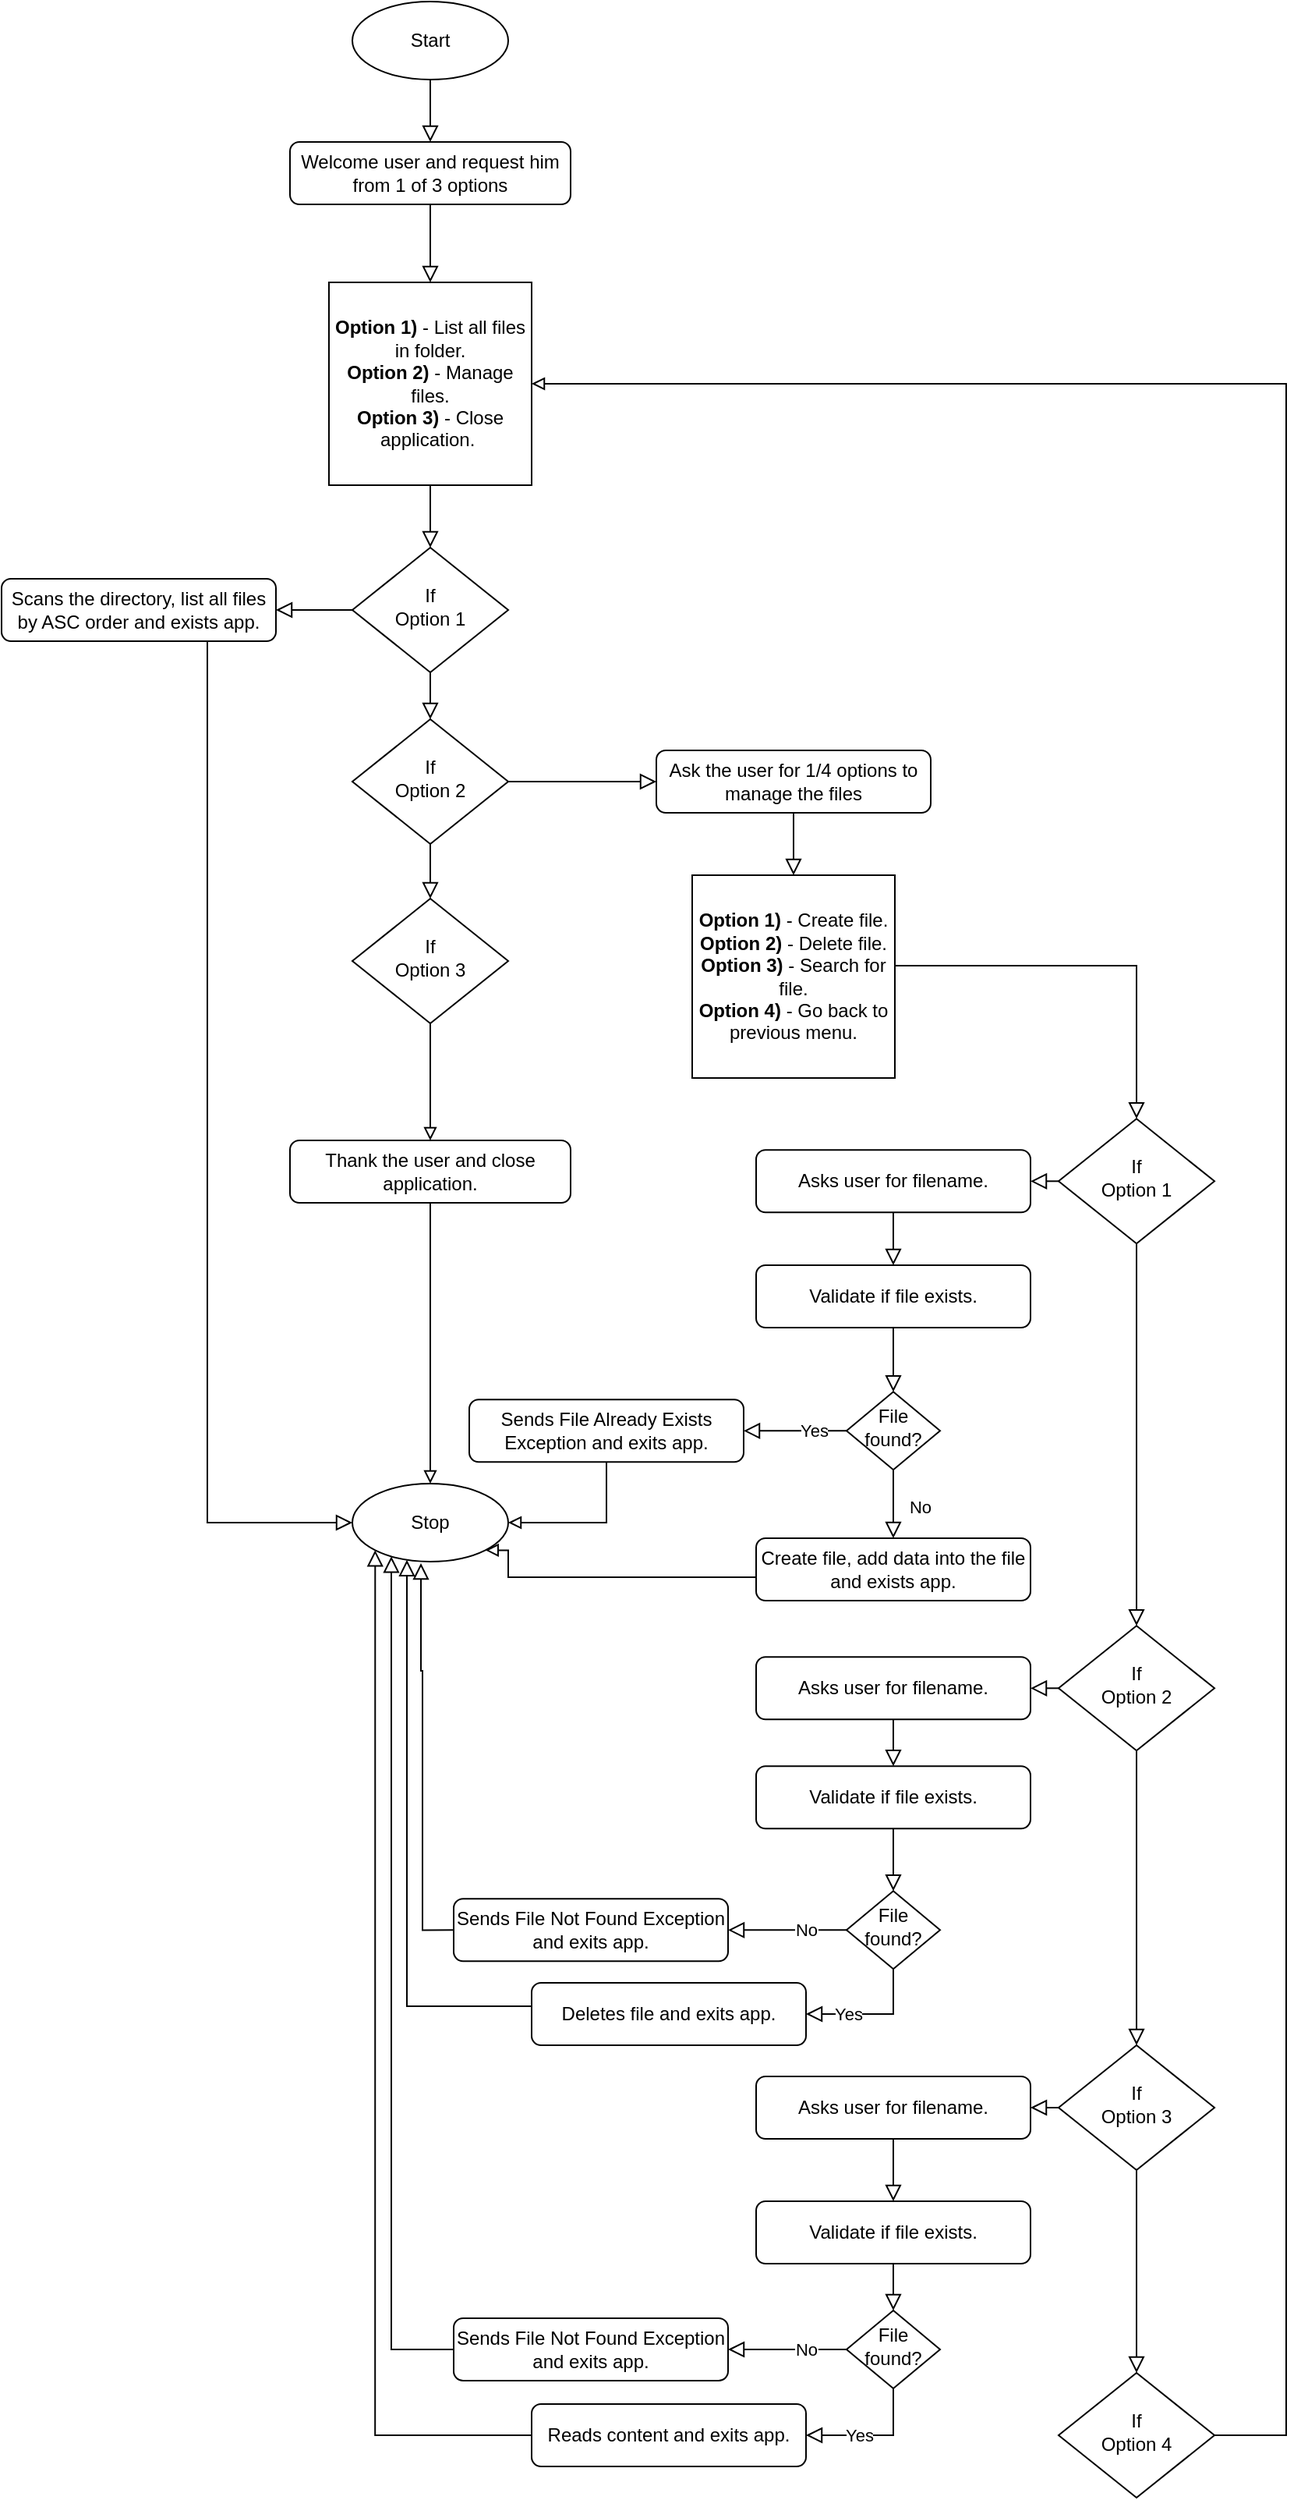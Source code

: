 <mxfile version="16.4.2" type="device"><diagram id="C5RBs43oDa-KdzZeNtuy" name="Page-1"><mxGraphModel dx="1773" dy="614" grid="1" gridSize="10" guides="1" tooltips="1" connect="1" arrows="1" fold="1" page="1" pageScale="1" pageWidth="827" pageHeight="1169" math="0" shadow="0"><root><mxCell id="WIyWlLk6GJQsqaUBKTNV-0"/><mxCell id="WIyWlLk6GJQsqaUBKTNV-1" parent="WIyWlLk6GJQsqaUBKTNV-0"/><mxCell id="WIyWlLk6GJQsqaUBKTNV-2" value="" style="rounded=0;html=1;jettySize=auto;orthogonalLoop=1;fontSize=11;endArrow=block;endFill=0;endSize=8;strokeWidth=1;shadow=0;labelBackgroundColor=none;edgeStyle=orthogonalEdgeStyle;entryX=0.5;entryY=0;entryDx=0;entryDy=0;" parent="WIyWlLk6GJQsqaUBKTNV-1" source="WIyWlLk6GJQsqaUBKTNV-3" target="VExHzj1vmkjpHhC3j9L2-10" edge="1"><mxGeometry relative="1" as="geometry"/></mxCell><mxCell id="WIyWlLk6GJQsqaUBKTNV-3" value="Welcome user and request him from 1 of 3 options" style="rounded=1;whiteSpace=wrap;html=1;fontSize=12;glass=0;strokeWidth=1;shadow=0;" parent="WIyWlLk6GJQsqaUBKTNV-1" vertex="1"><mxGeometry x="115" y="100" width="180" height="40" as="geometry"/></mxCell><mxCell id="WIyWlLk6GJQsqaUBKTNV-5" value="" style="edgeStyle=orthogonalEdgeStyle;rounded=0;html=1;jettySize=auto;orthogonalLoop=1;fontSize=11;endArrow=block;endFill=0;endSize=8;strokeWidth=1;shadow=0;labelBackgroundColor=none;exitX=0;exitY=0.5;exitDx=0;exitDy=0;" parent="WIyWlLk6GJQsqaUBKTNV-1" source="WIyWlLk6GJQsqaUBKTNV-6" target="WIyWlLk6GJQsqaUBKTNV-7" edge="1"><mxGeometry y="10" relative="1" as="geometry"><mxPoint as="offset"/></mxGeometry></mxCell><mxCell id="WIyWlLk6GJQsqaUBKTNV-6" value="If&lt;br&gt;Option 1" style="rhombus;whiteSpace=wrap;html=1;shadow=0;fontFamily=Helvetica;fontSize=12;align=center;strokeWidth=1;spacing=6;spacingTop=-4;" parent="WIyWlLk6GJQsqaUBKTNV-1" vertex="1"><mxGeometry x="155" y="360" width="100" height="80" as="geometry"/></mxCell><mxCell id="WIyWlLk6GJQsqaUBKTNV-7" value="Scans the directory, list all files by ASC order and exists app." style="rounded=1;whiteSpace=wrap;html=1;fontSize=12;glass=0;strokeWidth=1;shadow=0;" parent="WIyWlLk6GJQsqaUBKTNV-1" vertex="1"><mxGeometry x="-70" y="380" width="176" height="40" as="geometry"/></mxCell><mxCell id="WIyWlLk6GJQsqaUBKTNV-9" value="" style="edgeStyle=orthogonalEdgeStyle;rounded=0;html=1;jettySize=auto;orthogonalLoop=1;fontSize=11;endArrow=block;endFill=0;endSize=8;strokeWidth=1;shadow=0;labelBackgroundColor=none;entryX=0;entryY=0.5;entryDx=0;entryDy=0;" parent="WIyWlLk6GJQsqaUBKTNV-1" source="WIyWlLk6GJQsqaUBKTNV-10" target="VExHzj1vmkjpHhC3j9L2-24" edge="1"><mxGeometry y="10" relative="1" as="geometry"><mxPoint as="offset"/><mxPoint x="350" y="510" as="targetPoint"/></mxGeometry></mxCell><mxCell id="WIyWlLk6GJQsqaUBKTNV-10" value="If&lt;br&gt;Option 2" style="rhombus;whiteSpace=wrap;html=1;shadow=0;fontFamily=Helvetica;fontSize=12;align=center;strokeWidth=1;spacing=6;spacingTop=-4;" parent="WIyWlLk6GJQsqaUBKTNV-1" vertex="1"><mxGeometry x="155" y="470" width="100" height="80" as="geometry"/></mxCell><mxCell id="VExHzj1vmkjpHhC3j9L2-0" value="Start" style="ellipse;whiteSpace=wrap;html=1;" vertex="1" parent="WIyWlLk6GJQsqaUBKTNV-1"><mxGeometry x="155" y="10" width="100" height="50" as="geometry"/></mxCell><mxCell id="VExHzj1vmkjpHhC3j9L2-1" value="" style="rounded=0;html=1;jettySize=auto;orthogonalLoop=1;fontSize=11;endArrow=block;endFill=0;endSize=8;strokeWidth=1;shadow=0;labelBackgroundColor=none;edgeStyle=orthogonalEdgeStyle;exitX=0.5;exitY=1;exitDx=0;exitDy=0;entryX=0.5;entryY=0;entryDx=0;entryDy=0;" edge="1" parent="WIyWlLk6GJQsqaUBKTNV-1" source="VExHzj1vmkjpHhC3j9L2-0" target="WIyWlLk6GJQsqaUBKTNV-3"><mxGeometry relative="1" as="geometry"><mxPoint x="230" y="130" as="sourcePoint"/><mxPoint x="220" y="80" as="targetPoint"/></mxGeometry></mxCell><mxCell id="VExHzj1vmkjpHhC3j9L2-2" value="" style="rounded=0;html=1;jettySize=auto;orthogonalLoop=1;fontSize=11;endArrow=block;endFill=0;endSize=8;strokeWidth=1;shadow=0;labelBackgroundColor=none;edgeStyle=orthogonalEdgeStyle;exitX=0.5;exitY=1;exitDx=0;exitDy=0;" edge="1" parent="WIyWlLk6GJQsqaUBKTNV-1" source="WIyWlLk6GJQsqaUBKTNV-6" target="WIyWlLk6GJQsqaUBKTNV-10"><mxGeometry relative="1" as="geometry"><mxPoint x="230" y="370" as="sourcePoint"/><mxPoint x="230" y="420" as="targetPoint"/></mxGeometry></mxCell><mxCell id="VExHzj1vmkjpHhC3j9L2-4" value="If&lt;br&gt;Option 3" style="rhombus;whiteSpace=wrap;html=1;shadow=0;fontFamily=Helvetica;fontSize=12;align=center;strokeWidth=1;spacing=6;spacingTop=-4;" vertex="1" parent="WIyWlLk6GJQsqaUBKTNV-1"><mxGeometry x="155" y="585" width="100" height="80" as="geometry"/></mxCell><mxCell id="VExHzj1vmkjpHhC3j9L2-5" value="" style="rounded=0;html=1;jettySize=auto;orthogonalLoop=1;fontSize=11;endArrow=block;endFill=0;endSize=8;strokeWidth=1;shadow=0;labelBackgroundColor=none;edgeStyle=orthogonalEdgeStyle;exitX=0.5;exitY=1;exitDx=0;exitDy=0;" edge="1" parent="WIyWlLk6GJQsqaUBKTNV-1" target="VExHzj1vmkjpHhC3j9L2-4" source="WIyWlLk6GJQsqaUBKTNV-10"><mxGeometry relative="1" as="geometry"><mxPoint x="220" y="610" as="sourcePoint"/><mxPoint x="230" y="540" as="targetPoint"/></mxGeometry></mxCell><mxCell id="VExHzj1vmkjpHhC3j9L2-8" value="" style="edgeStyle=orthogonalEdgeStyle;rounded=0;html=1;jettySize=auto;orthogonalLoop=1;fontSize=11;endArrow=none;endFill=0;endSize=8;strokeWidth=1;shadow=0;labelBackgroundColor=none;exitX=0.5;exitY=0;exitDx=0;exitDy=0;entryX=0.5;entryY=1;entryDx=0;entryDy=0;startArrow=block;startFill=0;" edge="1" parent="WIyWlLk6GJQsqaUBKTNV-1" target="VExHzj1vmkjpHhC3j9L2-4" source="VExHzj1vmkjpHhC3j9L2-9"><mxGeometry y="10" relative="1" as="geometry"><mxPoint as="offset"/><mxPoint x="270" y="690" as="sourcePoint"/></mxGeometry></mxCell><mxCell id="VExHzj1vmkjpHhC3j9L2-9" value="Thank the user and close application." style="rounded=1;whiteSpace=wrap;html=1;fontSize=12;glass=0;strokeWidth=1;shadow=0;" vertex="1" parent="WIyWlLk6GJQsqaUBKTNV-1"><mxGeometry x="115" y="740" width="180" height="40" as="geometry"/></mxCell><mxCell id="VExHzj1vmkjpHhC3j9L2-10" value="&lt;b&gt;Option 1)&lt;/b&gt; - List all files in folder.&lt;br&gt;&lt;b&gt;Option 2)&lt;/b&gt; - Manage files.&lt;br&gt;&lt;b&gt;Option 3) &lt;/b&gt;-&amp;nbsp;Close application.&amp;nbsp;" style="whiteSpace=wrap;html=1;aspect=fixed;" vertex="1" parent="WIyWlLk6GJQsqaUBKTNV-1"><mxGeometry x="140" y="190" width="130" height="130" as="geometry"/></mxCell><mxCell id="VExHzj1vmkjpHhC3j9L2-12" value="" style="rounded=0;html=1;jettySize=auto;orthogonalLoop=1;fontSize=11;endArrow=block;endFill=0;endSize=8;strokeWidth=1;shadow=0;labelBackgroundColor=none;edgeStyle=orthogonalEdgeStyle;entryX=0.5;entryY=0;entryDx=0;entryDy=0;exitX=0.5;exitY=1;exitDx=0;exitDy=0;" edge="1" parent="WIyWlLk6GJQsqaUBKTNV-1" source="VExHzj1vmkjpHhC3j9L2-10" target="WIyWlLk6GJQsqaUBKTNV-6"><mxGeometry relative="1" as="geometry"><mxPoint x="230" y="130" as="sourcePoint"/><mxPoint x="230" y="200" as="targetPoint"/></mxGeometry></mxCell><mxCell id="VExHzj1vmkjpHhC3j9L2-16" value="Stop&lt;br&gt;" style="ellipse;whiteSpace=wrap;html=1;" vertex="1" parent="WIyWlLk6GJQsqaUBKTNV-1"><mxGeometry x="155" y="960" width="100" height="50" as="geometry"/></mxCell><mxCell id="VExHzj1vmkjpHhC3j9L2-17" value="" style="edgeStyle=orthogonalEdgeStyle;rounded=0;html=1;jettySize=auto;orthogonalLoop=1;fontSize=11;endArrow=none;endFill=0;endSize=8;strokeWidth=1;shadow=0;labelBackgroundColor=none;entryX=0.5;entryY=1;entryDx=0;entryDy=0;startArrow=block;startFill=0;" edge="1" parent="WIyWlLk6GJQsqaUBKTNV-1" source="VExHzj1vmkjpHhC3j9L2-16" target="VExHzj1vmkjpHhC3j9L2-9"><mxGeometry y="10" relative="1" as="geometry"><mxPoint as="offset"/><mxPoint x="230" y="710" as="sourcePoint"/><mxPoint x="230" y="660" as="targetPoint"/></mxGeometry></mxCell><mxCell id="VExHzj1vmkjpHhC3j9L2-20" value="" style="edgeStyle=orthogonalEdgeStyle;rounded=0;html=1;jettySize=auto;orthogonalLoop=1;fontSize=11;endArrow=block;endFill=0;endSize=8;strokeWidth=1;shadow=0;labelBackgroundColor=none;entryX=0;entryY=0.5;entryDx=0;entryDy=0;exitX=0.75;exitY=1;exitDx=0;exitDy=0;" edge="1" parent="WIyWlLk6GJQsqaUBKTNV-1" source="WIyWlLk6GJQsqaUBKTNV-7" target="VExHzj1vmkjpHhC3j9L2-16"><mxGeometry y="10" relative="1" as="geometry"><mxPoint as="offset"/><mxPoint x="8" y="690" as="sourcePoint"/><mxPoint x="374" y="660" as="targetPoint"/></mxGeometry></mxCell><mxCell id="VExHzj1vmkjpHhC3j9L2-24" value="Ask the user for 1/4 options to manage the files" style="rounded=1;whiteSpace=wrap;html=1;fontSize=12;glass=0;strokeWidth=1;shadow=0;" vertex="1" parent="WIyWlLk6GJQsqaUBKTNV-1"><mxGeometry x="350" y="490" width="176" height="40" as="geometry"/></mxCell><mxCell id="VExHzj1vmkjpHhC3j9L2-25" value="&lt;b&gt;Option 1)&lt;/b&gt; - Create file.&lt;br&gt;&lt;b&gt;Option 2)&lt;/b&gt; - Delete file.&lt;br&gt;&lt;b&gt;Option 3) &lt;/b&gt;- Search for file.&lt;br&gt;&lt;b&gt;Option 4)&amp;nbsp;&lt;/b&gt;- Go back to previous menu." style="whiteSpace=wrap;html=1;aspect=fixed;" vertex="1" parent="WIyWlLk6GJQsqaUBKTNV-1"><mxGeometry x="373" y="570" width="130" height="130" as="geometry"/></mxCell><mxCell id="VExHzj1vmkjpHhC3j9L2-26" value="" style="rounded=0;html=1;jettySize=auto;orthogonalLoop=1;fontSize=11;endArrow=block;endFill=0;endSize=8;strokeWidth=1;shadow=0;labelBackgroundColor=none;edgeStyle=orthogonalEdgeStyle;entryX=0.5;entryY=0;entryDx=0;entryDy=0;exitX=0.5;exitY=1;exitDx=0;exitDy=0;" edge="1" parent="WIyWlLk6GJQsqaUBKTNV-1" source="VExHzj1vmkjpHhC3j9L2-24" target="VExHzj1vmkjpHhC3j9L2-25"><mxGeometry relative="1" as="geometry"><mxPoint x="450" y="330" as="sourcePoint"/><mxPoint x="450" y="360" as="targetPoint"/><Array as="points"><mxPoint x="438" y="570"/></Array></mxGeometry></mxCell><mxCell id="VExHzj1vmkjpHhC3j9L2-27" value="If&lt;br&gt;Option 1" style="rhombus;whiteSpace=wrap;html=1;shadow=0;fontFamily=Helvetica;fontSize=12;align=center;strokeWidth=1;spacing=6;spacingTop=-4;" vertex="1" parent="WIyWlLk6GJQsqaUBKTNV-1"><mxGeometry x="608" y="726.15" width="100" height="80" as="geometry"/></mxCell><mxCell id="VExHzj1vmkjpHhC3j9L2-28" value="If&lt;br&gt;Option 2" style="rhombus;whiteSpace=wrap;html=1;shadow=0;fontFamily=Helvetica;fontSize=12;align=center;strokeWidth=1;spacing=6;spacingTop=-4;" vertex="1" parent="WIyWlLk6GJQsqaUBKTNV-1"><mxGeometry x="608" y="1051.15" width="100" height="80" as="geometry"/></mxCell><mxCell id="VExHzj1vmkjpHhC3j9L2-29" value="" style="rounded=0;html=1;jettySize=auto;orthogonalLoop=1;fontSize=11;endArrow=block;endFill=0;endSize=8;strokeWidth=1;shadow=0;labelBackgroundColor=none;edgeStyle=orthogonalEdgeStyle;exitX=0.5;exitY=1;exitDx=0;exitDy=0;" edge="1" parent="WIyWlLk6GJQsqaUBKTNV-1" source="VExHzj1vmkjpHhC3j9L2-27" target="VExHzj1vmkjpHhC3j9L2-28"><mxGeometry relative="1" as="geometry"><mxPoint x="668" y="750" as="sourcePoint"/><mxPoint x="668" y="800" as="targetPoint"/></mxGeometry></mxCell><mxCell id="VExHzj1vmkjpHhC3j9L2-30" value="If&lt;br&gt;Option 3" style="rhombus;whiteSpace=wrap;html=1;shadow=0;fontFamily=Helvetica;fontSize=12;align=center;strokeWidth=1;spacing=6;spacingTop=-4;" vertex="1" parent="WIyWlLk6GJQsqaUBKTNV-1"><mxGeometry x="608" y="1320" width="100" height="80" as="geometry"/></mxCell><mxCell id="VExHzj1vmkjpHhC3j9L2-31" value="" style="rounded=0;html=1;jettySize=auto;orthogonalLoop=1;fontSize=11;endArrow=block;endFill=0;endSize=8;strokeWidth=1;shadow=0;labelBackgroundColor=none;edgeStyle=orthogonalEdgeStyle;exitX=0.5;exitY=1;exitDx=0;exitDy=0;" edge="1" parent="WIyWlLk6GJQsqaUBKTNV-1" source="VExHzj1vmkjpHhC3j9L2-28" target="VExHzj1vmkjpHhC3j9L2-30"><mxGeometry relative="1" as="geometry"><mxPoint x="658" y="1270" as="sourcePoint"/><mxPoint x="668" y="1200" as="targetPoint"/></mxGeometry></mxCell><mxCell id="VExHzj1vmkjpHhC3j9L2-32" value="" style="rounded=0;html=1;jettySize=auto;orthogonalLoop=1;fontSize=11;endArrow=block;endFill=0;endSize=8;strokeWidth=1;shadow=0;labelBackgroundColor=none;edgeStyle=orthogonalEdgeStyle;entryX=0.5;entryY=0;entryDx=0;entryDy=0;exitX=1;exitY=0.446;exitDx=0;exitDy=0;exitPerimeter=0;" edge="1" parent="WIyWlLk6GJQsqaUBKTNV-1" target="VExHzj1vmkjpHhC3j9L2-27" source="VExHzj1vmkjpHhC3j9L2-25"><mxGeometry relative="1" as="geometry"><mxPoint x="658" y="700" as="sourcePoint"/><mxPoint x="668" y="580" as="targetPoint"/></mxGeometry></mxCell><mxCell id="VExHzj1vmkjpHhC3j9L2-33" value="If&lt;br&gt;Option 4" style="rhombus;whiteSpace=wrap;html=1;shadow=0;fontFamily=Helvetica;fontSize=12;align=center;strokeWidth=1;spacing=6;spacingTop=-4;" vertex="1" parent="WIyWlLk6GJQsqaUBKTNV-1"><mxGeometry x="608" y="1530" width="100" height="80" as="geometry"/></mxCell><mxCell id="VExHzj1vmkjpHhC3j9L2-34" value="" style="rounded=0;html=1;jettySize=auto;orthogonalLoop=1;fontSize=11;endArrow=block;endFill=0;endSize=8;strokeWidth=1;shadow=0;labelBackgroundColor=none;edgeStyle=orthogonalEdgeStyle;exitX=0.5;exitY=1;exitDx=0;exitDy=0;" edge="1" parent="WIyWlLk6GJQsqaUBKTNV-1" target="VExHzj1vmkjpHhC3j9L2-33" source="VExHzj1vmkjpHhC3j9L2-30"><mxGeometry relative="1" as="geometry"><mxPoint x="658" y="1560" as="sourcePoint"/><mxPoint x="668" y="1550" as="targetPoint"/></mxGeometry></mxCell><mxCell id="VExHzj1vmkjpHhC3j9L2-35" value="" style="edgeStyle=orthogonalEdgeStyle;rounded=0;html=1;jettySize=auto;orthogonalLoop=1;fontSize=11;endArrow=none;endFill=0;endSize=8;strokeWidth=1;shadow=0;labelBackgroundColor=none;entryX=1;entryY=0.5;entryDx=0;entryDy=0;startArrow=block;startFill=0;exitX=1;exitY=0.5;exitDx=0;exitDy=0;" edge="1" parent="WIyWlLk6GJQsqaUBKTNV-1" source="VExHzj1vmkjpHhC3j9L2-10" target="VExHzj1vmkjpHhC3j9L2-33"><mxGeometry y="10" relative="1" as="geometry"><mxPoint as="offset"/><mxPoint x="754" y="960" as="sourcePoint"/><mxPoint x="230" y="760" as="targetPoint"/><Array as="points"><mxPoint x="754" y="255"/><mxPoint x="754" y="1570"/></Array></mxGeometry></mxCell><mxCell id="VExHzj1vmkjpHhC3j9L2-40" value="Create file, add data into the file and exists app." style="rounded=1;whiteSpace=wrap;html=1;fontSize=12;glass=0;strokeWidth=1;shadow=0;" vertex="1" parent="WIyWlLk6GJQsqaUBKTNV-1"><mxGeometry x="414" y="995" width="176" height="40" as="geometry"/></mxCell><mxCell id="VExHzj1vmkjpHhC3j9L2-52" value="Asks user for filename." style="rounded=1;whiteSpace=wrap;html=1;fontSize=12;glass=0;strokeWidth=1;shadow=0;" vertex="1" parent="WIyWlLk6GJQsqaUBKTNV-1"><mxGeometry x="414" y="1340" width="176" height="40" as="geometry"/></mxCell><mxCell id="VExHzj1vmkjpHhC3j9L2-53" value="Reads content and exits app." style="rounded=1;whiteSpace=wrap;html=1;fontSize=12;glass=0;strokeWidth=1;shadow=0;" vertex="1" parent="WIyWlLk6GJQsqaUBKTNV-1"><mxGeometry x="270" y="1550" width="176" height="40" as="geometry"/></mxCell><mxCell id="VExHzj1vmkjpHhC3j9L2-54" value="" style="rounded=0;html=1;jettySize=auto;orthogonalLoop=1;fontSize=11;endArrow=block;endFill=0;endSize=8;strokeWidth=1;shadow=0;labelBackgroundColor=none;edgeStyle=orthogonalEdgeStyle;exitX=0;exitY=0.5;exitDx=0;exitDy=0;entryX=0;entryY=1;entryDx=0;entryDy=0;" edge="1" parent="WIyWlLk6GJQsqaUBKTNV-1" source="VExHzj1vmkjpHhC3j9L2-53" target="VExHzj1vmkjpHhC3j9L2-16"><mxGeometry relative="1" as="geometry"><mxPoint x="668" y="1337" as="sourcePoint"/><mxPoint x="140" y="1110" as="targetPoint"/><Array as="points"><mxPoint x="170" y="1570"/></Array></mxGeometry></mxCell><mxCell id="VExHzj1vmkjpHhC3j9L2-61" style="edgeStyle=orthogonalEdgeStyle;rounded=0;orthogonalLoop=1;jettySize=auto;html=1;exitX=0;exitY=0.5;exitDx=0;exitDy=0;startArrow=block;startFill=0;endArrow=none;endFill=0;entryX=0;entryY=0.5;entryDx=0;entryDy=0;" edge="1" parent="WIyWlLk6GJQsqaUBKTNV-1" source="VExHzj1vmkjpHhC3j9L2-57" target="VExHzj1vmkjpHhC3j9L2-57"><mxGeometry relative="1" as="geometry"><mxPoint x="520" y="1605" as="targetPoint"/></mxGeometry></mxCell><mxCell id="VExHzj1vmkjpHhC3j9L2-57" value="File found?" style="rhombus;whiteSpace=wrap;html=1;shadow=0;fontFamily=Helvetica;fontSize=12;align=center;strokeWidth=1;spacing=6;spacingTop=-4;" vertex="1" parent="WIyWlLk6GJQsqaUBKTNV-1"><mxGeometry x="472" y="1490" width="60" height="50" as="geometry"/></mxCell><mxCell id="VExHzj1vmkjpHhC3j9L2-58" value="" style="rounded=0;html=1;jettySize=auto;orthogonalLoop=1;fontSize=11;endArrow=block;endFill=0;endSize=8;strokeWidth=1;shadow=0;labelBackgroundColor=none;edgeStyle=orthogonalEdgeStyle;exitX=0.5;exitY=1;exitDx=0;exitDy=0;entryX=1;entryY=0.5;entryDx=0;entryDy=0;" edge="1" parent="WIyWlLk6GJQsqaUBKTNV-1" source="VExHzj1vmkjpHhC3j9L2-57" target="VExHzj1vmkjpHhC3j9L2-53"><mxGeometry relative="1" as="geometry"><mxPoint x="618" y="1530" as="sourcePoint"/><mxPoint x="556" y="1530" as="targetPoint"/></mxGeometry></mxCell><mxCell id="VExHzj1vmkjpHhC3j9L2-59" value="Yes" style="edgeLabel;html=1;align=center;verticalAlign=middle;resizable=0;points=[];" vertex="1" connectable="0" parent="VExHzj1vmkjpHhC3j9L2-58"><mxGeometry x="0.122" y="1" relative="1" as="geometry"><mxPoint x="-4" y="-1" as="offset"/></mxGeometry></mxCell><mxCell id="VExHzj1vmkjpHhC3j9L2-60" value="Sends File Not Found Exception and exits app." style="rounded=1;whiteSpace=wrap;html=1;fontSize=12;glass=0;strokeWidth=1;shadow=0;" vertex="1" parent="WIyWlLk6GJQsqaUBKTNV-1"><mxGeometry x="220" y="1495" width="176" height="40" as="geometry"/></mxCell><mxCell id="VExHzj1vmkjpHhC3j9L2-62" value="" style="rounded=0;html=1;jettySize=auto;orthogonalLoop=1;fontSize=11;endArrow=block;endFill=0;endSize=8;strokeWidth=1;shadow=0;labelBackgroundColor=none;edgeStyle=orthogonalEdgeStyle;exitX=0;exitY=0.5;exitDx=0;exitDy=0;entryX=1;entryY=0.5;entryDx=0;entryDy=0;" edge="1" parent="WIyWlLk6GJQsqaUBKTNV-1" source="VExHzj1vmkjpHhC3j9L2-57" target="VExHzj1vmkjpHhC3j9L2-60"><mxGeometry relative="1" as="geometry"><mxPoint x="468" y="1615" as="sourcePoint"/><mxPoint x="416" y="1645" as="targetPoint"/></mxGeometry></mxCell><mxCell id="VExHzj1vmkjpHhC3j9L2-63" value="No" style="edgeLabel;html=1;align=center;verticalAlign=middle;resizable=0;points=[];" vertex="1" connectable="0" parent="VExHzj1vmkjpHhC3j9L2-62"><mxGeometry x="0.122" y="1" relative="1" as="geometry"><mxPoint x="16" y="-1" as="offset"/></mxGeometry></mxCell><mxCell id="VExHzj1vmkjpHhC3j9L2-65" value="" style="rounded=0;html=1;jettySize=auto;orthogonalLoop=1;fontSize=11;endArrow=block;endFill=0;endSize=8;strokeWidth=1;shadow=0;labelBackgroundColor=none;edgeStyle=orthogonalEdgeStyle;exitX=0;exitY=0.5;exitDx=0;exitDy=0;" edge="1" parent="WIyWlLk6GJQsqaUBKTNV-1" source="VExHzj1vmkjpHhC3j9L2-60" target="VExHzj1vmkjpHhC3j9L2-16"><mxGeometry relative="1" as="geometry"><mxPoint x="240" y="1439" as="sourcePoint"/><mxPoint x="180" y="1120" as="targetPoint"/><Array as="points"><mxPoint x="180" y="1515"/></Array></mxGeometry></mxCell><mxCell id="VExHzj1vmkjpHhC3j9L2-67" value="Validate if file exists." style="rounded=1;whiteSpace=wrap;html=1;fontSize=12;glass=0;strokeWidth=1;shadow=0;" vertex="1" parent="WIyWlLk6GJQsqaUBKTNV-1"><mxGeometry x="414" y="1420" width="176" height="40" as="geometry"/></mxCell><mxCell id="VExHzj1vmkjpHhC3j9L2-69" value="" style="rounded=0;html=1;jettySize=auto;orthogonalLoop=1;fontSize=11;endArrow=block;endFill=0;endSize=8;strokeWidth=1;shadow=0;labelBackgroundColor=none;edgeStyle=orthogonalEdgeStyle;exitX=0.5;exitY=1;exitDx=0;exitDy=0;entryX=0.5;entryY=0;entryDx=0;entryDy=0;" edge="1" parent="WIyWlLk6GJQsqaUBKTNV-1" source="VExHzj1vmkjpHhC3j9L2-52" target="VExHzj1vmkjpHhC3j9L2-67"><mxGeometry relative="1" as="geometry"><mxPoint x="668" y="1570" as="sourcePoint"/><mxPoint x="502" y="1500" as="targetPoint"/></mxGeometry></mxCell><mxCell id="VExHzj1vmkjpHhC3j9L2-71" value="" style="rounded=0;html=1;jettySize=auto;orthogonalLoop=1;fontSize=11;endArrow=block;endFill=0;endSize=8;strokeWidth=1;shadow=0;labelBackgroundColor=none;edgeStyle=orthogonalEdgeStyle;entryX=0.5;entryY=0;entryDx=0;entryDy=0;exitX=0.5;exitY=1;exitDx=0;exitDy=0;" edge="1" parent="WIyWlLk6GJQsqaUBKTNV-1" source="VExHzj1vmkjpHhC3j9L2-67" target="VExHzj1vmkjpHhC3j9L2-57"><mxGeometry relative="1" as="geometry"><mxPoint x="500" y="1540" as="sourcePoint"/><mxPoint x="512" y="1510" as="targetPoint"/></mxGeometry></mxCell><mxCell id="VExHzj1vmkjpHhC3j9L2-72" value="" style="rounded=0;html=1;jettySize=auto;orthogonalLoop=1;fontSize=11;endArrow=block;endFill=0;endSize=8;strokeWidth=1;shadow=0;labelBackgroundColor=none;edgeStyle=orthogonalEdgeStyle;exitX=0;exitY=0.5;exitDx=0;exitDy=0;entryX=1;entryY=0.5;entryDx=0;entryDy=0;" edge="1" parent="WIyWlLk6GJQsqaUBKTNV-1" source="VExHzj1vmkjpHhC3j9L2-30" target="VExHzj1vmkjpHhC3j9L2-52"><mxGeometry relative="1" as="geometry"><mxPoint x="512" y="1490" as="sourcePoint"/><mxPoint x="510" y="1520" as="targetPoint"/><Array as="points"/></mxGeometry></mxCell><mxCell id="VExHzj1vmkjpHhC3j9L2-73" value="Asks user for filename." style="rounded=1;whiteSpace=wrap;html=1;fontSize=12;glass=0;strokeWidth=1;shadow=0;" vertex="1" parent="WIyWlLk6GJQsqaUBKTNV-1"><mxGeometry x="414" y="1071.15" width="176" height="40" as="geometry"/></mxCell><mxCell id="VExHzj1vmkjpHhC3j9L2-74" value="Deletes file and exits app." style="rounded=1;whiteSpace=wrap;html=1;fontSize=12;glass=0;strokeWidth=1;shadow=0;" vertex="1" parent="WIyWlLk6GJQsqaUBKTNV-1"><mxGeometry x="270" y="1280" width="176" height="40" as="geometry"/></mxCell><mxCell id="VExHzj1vmkjpHhC3j9L2-75" style="edgeStyle=orthogonalEdgeStyle;rounded=0;orthogonalLoop=1;jettySize=auto;html=1;exitX=0;exitY=0.5;exitDx=0;exitDy=0;startArrow=block;startFill=0;endArrow=none;endFill=0;entryX=0;entryY=0.5;entryDx=0;entryDy=0;" edge="1" parent="WIyWlLk6GJQsqaUBKTNV-1" source="VExHzj1vmkjpHhC3j9L2-76" target="VExHzj1vmkjpHhC3j9L2-76"><mxGeometry relative="1" as="geometry"><mxPoint x="520" y="1355" as="targetPoint"/></mxGeometry></mxCell><mxCell id="VExHzj1vmkjpHhC3j9L2-76" value="File found?" style="rhombus;whiteSpace=wrap;html=1;shadow=0;fontFamily=Helvetica;fontSize=12;align=center;strokeWidth=1;spacing=6;spacingTop=-4;" vertex="1" parent="WIyWlLk6GJQsqaUBKTNV-1"><mxGeometry x="472" y="1221.15" width="60" height="50" as="geometry"/></mxCell><mxCell id="VExHzj1vmkjpHhC3j9L2-77" value="" style="rounded=0;html=1;jettySize=auto;orthogonalLoop=1;fontSize=11;endArrow=block;endFill=0;endSize=8;strokeWidth=1;shadow=0;labelBackgroundColor=none;edgeStyle=orthogonalEdgeStyle;exitX=0.5;exitY=1;exitDx=0;exitDy=0;entryX=1;entryY=0.5;entryDx=0;entryDy=0;" edge="1" parent="WIyWlLk6GJQsqaUBKTNV-1" source="VExHzj1vmkjpHhC3j9L2-76" target="VExHzj1vmkjpHhC3j9L2-74"><mxGeometry relative="1" as="geometry"><mxPoint x="618" y="1161.15" as="sourcePoint"/><mxPoint x="556" y="1161.15" as="targetPoint"/></mxGeometry></mxCell><mxCell id="VExHzj1vmkjpHhC3j9L2-78" value="Yes" style="edgeLabel;html=1;align=center;verticalAlign=middle;resizable=0;points=[];" vertex="1" connectable="0" parent="VExHzj1vmkjpHhC3j9L2-77"><mxGeometry x="0.122" y="1" relative="1" as="geometry"><mxPoint x="-11" y="-1" as="offset"/></mxGeometry></mxCell><mxCell id="VExHzj1vmkjpHhC3j9L2-79" value="Sends File Not Found Exception and exits app." style="rounded=1;whiteSpace=wrap;html=1;fontSize=12;glass=0;strokeWidth=1;shadow=0;" vertex="1" parent="WIyWlLk6GJQsqaUBKTNV-1"><mxGeometry x="220" y="1226.15" width="176" height="40" as="geometry"/></mxCell><mxCell id="VExHzj1vmkjpHhC3j9L2-80" value="" style="rounded=0;html=1;jettySize=auto;orthogonalLoop=1;fontSize=11;endArrow=block;endFill=0;endSize=8;strokeWidth=1;shadow=0;labelBackgroundColor=none;edgeStyle=orthogonalEdgeStyle;exitX=0;exitY=0.5;exitDx=0;exitDy=0;entryX=1;entryY=0.5;entryDx=0;entryDy=0;" edge="1" parent="WIyWlLk6GJQsqaUBKTNV-1" source="VExHzj1vmkjpHhC3j9L2-76" target="VExHzj1vmkjpHhC3j9L2-79"><mxGeometry relative="1" as="geometry"><mxPoint x="468" y="1246.15" as="sourcePoint"/><mxPoint x="416" y="1276.15" as="targetPoint"/></mxGeometry></mxCell><mxCell id="VExHzj1vmkjpHhC3j9L2-81" value="No" style="edgeLabel;html=1;align=center;verticalAlign=middle;resizable=0;points=[];" vertex="1" connectable="0" parent="VExHzj1vmkjpHhC3j9L2-80"><mxGeometry x="0.122" y="1" relative="1" as="geometry"><mxPoint x="16" y="-1" as="offset"/></mxGeometry></mxCell><mxCell id="VExHzj1vmkjpHhC3j9L2-82" value="Validate if file exists." style="rounded=1;whiteSpace=wrap;html=1;fontSize=12;glass=0;strokeWidth=1;shadow=0;" vertex="1" parent="WIyWlLk6GJQsqaUBKTNV-1"><mxGeometry x="414" y="1141.15" width="176" height="40" as="geometry"/></mxCell><mxCell id="VExHzj1vmkjpHhC3j9L2-83" value="" style="rounded=0;html=1;jettySize=auto;orthogonalLoop=1;fontSize=11;endArrow=block;endFill=0;endSize=8;strokeWidth=1;shadow=0;labelBackgroundColor=none;edgeStyle=orthogonalEdgeStyle;exitX=0.5;exitY=1;exitDx=0;exitDy=0;entryX=0.5;entryY=0;entryDx=0;entryDy=0;" edge="1" parent="WIyWlLk6GJQsqaUBKTNV-1" source="VExHzj1vmkjpHhC3j9L2-73" target="VExHzj1vmkjpHhC3j9L2-82"><mxGeometry relative="1" as="geometry"><mxPoint x="668" y="1201.15" as="sourcePoint"/><mxPoint x="502" y="1131.15" as="targetPoint"/></mxGeometry></mxCell><mxCell id="VExHzj1vmkjpHhC3j9L2-84" value="" style="rounded=0;html=1;jettySize=auto;orthogonalLoop=1;fontSize=11;endArrow=block;endFill=0;endSize=8;strokeWidth=1;shadow=0;labelBackgroundColor=none;edgeStyle=orthogonalEdgeStyle;entryX=0.5;entryY=0;entryDx=0;entryDy=0;exitX=0.5;exitY=1;exitDx=0;exitDy=0;" edge="1" parent="WIyWlLk6GJQsqaUBKTNV-1" source="VExHzj1vmkjpHhC3j9L2-82" target="VExHzj1vmkjpHhC3j9L2-76"><mxGeometry relative="1" as="geometry"><mxPoint x="500" y="1171.15" as="sourcePoint"/><mxPoint x="512" y="1141.15" as="targetPoint"/></mxGeometry></mxCell><mxCell id="VExHzj1vmkjpHhC3j9L2-85" value="" style="rounded=0;html=1;jettySize=auto;orthogonalLoop=1;fontSize=11;endArrow=block;endFill=0;endSize=8;strokeWidth=1;shadow=0;labelBackgroundColor=none;edgeStyle=orthogonalEdgeStyle;exitX=0;exitY=0.5;exitDx=0;exitDy=0;entryX=0.44;entryY=1.02;entryDx=0;entryDy=0;entryPerimeter=0;" edge="1" parent="WIyWlLk6GJQsqaUBKTNV-1" source="VExHzj1vmkjpHhC3j9L2-79" target="VExHzj1vmkjpHhC3j9L2-16"><mxGeometry relative="1" as="geometry"><mxPoint x="380" y="1001.15" as="sourcePoint"/><mxPoint x="230" y="1080" as="targetPoint"/><Array as="points"><mxPoint x="200" y="1246"/><mxPoint x="200" y="1080"/><mxPoint x="199" y="1080"/></Array></mxGeometry></mxCell><mxCell id="VExHzj1vmkjpHhC3j9L2-87" value="" style="rounded=0;html=1;jettySize=auto;orthogonalLoop=1;fontSize=11;endArrow=block;endFill=0;endSize=8;strokeWidth=1;shadow=0;labelBackgroundColor=none;edgeStyle=orthogonalEdgeStyle;exitX=0;exitY=0.5;exitDx=0;exitDy=0;entryX=1;entryY=0.5;entryDx=0;entryDy=0;" edge="1" parent="WIyWlLk6GJQsqaUBKTNV-1" source="VExHzj1vmkjpHhC3j9L2-28" target="VExHzj1vmkjpHhC3j9L2-73"><mxGeometry relative="1" as="geometry"><mxPoint x="618" y="1351.15" as="sourcePoint"/><mxPoint x="600" y="1351.15" as="targetPoint"/><Array as="points"><mxPoint x="608" y="1091.15"/><mxPoint x="608" y="1091.15"/></Array></mxGeometry></mxCell><mxCell id="VExHzj1vmkjpHhC3j9L2-98" value="Asks user for filename." style="rounded=1;whiteSpace=wrap;html=1;fontSize=12;glass=0;strokeWidth=1;shadow=0;" vertex="1" parent="WIyWlLk6GJQsqaUBKTNV-1"><mxGeometry x="414" y="746.15" width="176" height="40" as="geometry"/></mxCell><mxCell id="VExHzj1vmkjpHhC3j9L2-99" value="File found?" style="rhombus;whiteSpace=wrap;html=1;shadow=0;fontFamily=Helvetica;fontSize=12;align=center;strokeWidth=1;spacing=6;spacingTop=-4;" vertex="1" parent="WIyWlLk6GJQsqaUBKTNV-1"><mxGeometry x="472" y="901.15" width="60" height="50" as="geometry"/></mxCell><mxCell id="VExHzj1vmkjpHhC3j9L2-102" value="Sends File Already Exists Exception and exits app." style="rounded=1;whiteSpace=wrap;html=1;fontSize=12;glass=0;strokeWidth=1;shadow=0;" vertex="1" parent="WIyWlLk6GJQsqaUBKTNV-1"><mxGeometry x="230" y="906.15" width="176" height="40" as="geometry"/></mxCell><mxCell id="VExHzj1vmkjpHhC3j9L2-103" value="" style="rounded=0;html=1;jettySize=auto;orthogonalLoop=1;fontSize=11;endArrow=block;endFill=0;endSize=8;strokeWidth=1;shadow=0;labelBackgroundColor=none;edgeStyle=orthogonalEdgeStyle;exitX=0;exitY=0.5;exitDx=0;exitDy=0;entryX=1;entryY=0.5;entryDx=0;entryDy=0;" edge="1" parent="WIyWlLk6GJQsqaUBKTNV-1" source="VExHzj1vmkjpHhC3j9L2-99" target="VExHzj1vmkjpHhC3j9L2-102"><mxGeometry relative="1" as="geometry"><mxPoint x="458" y="921.15" as="sourcePoint"/><mxPoint x="406" y="951.15" as="targetPoint"/></mxGeometry></mxCell><mxCell id="VExHzj1vmkjpHhC3j9L2-104" value="Yes" style="edgeLabel;html=1;align=center;verticalAlign=middle;resizable=0;points=[];" vertex="1" connectable="0" parent="VExHzj1vmkjpHhC3j9L2-103"><mxGeometry x="0.122" y="1" relative="1" as="geometry"><mxPoint x="16" y="-1" as="offset"/></mxGeometry></mxCell><mxCell id="VExHzj1vmkjpHhC3j9L2-105" value="Validate if file exists." style="rounded=1;whiteSpace=wrap;html=1;fontSize=12;glass=0;strokeWidth=1;shadow=0;" vertex="1" parent="WIyWlLk6GJQsqaUBKTNV-1"><mxGeometry x="414" y="820" width="176" height="40" as="geometry"/></mxCell><mxCell id="VExHzj1vmkjpHhC3j9L2-106" value="" style="rounded=0;html=1;jettySize=auto;orthogonalLoop=1;fontSize=11;endArrow=block;endFill=0;endSize=8;strokeWidth=1;shadow=0;labelBackgroundColor=none;edgeStyle=orthogonalEdgeStyle;exitX=0.5;exitY=1;exitDx=0;exitDy=0;entryX=0.5;entryY=0;entryDx=0;entryDy=0;" edge="1" parent="WIyWlLk6GJQsqaUBKTNV-1" source="VExHzj1vmkjpHhC3j9L2-98" target="VExHzj1vmkjpHhC3j9L2-105"><mxGeometry relative="1" as="geometry"><mxPoint x="658" y="876.15" as="sourcePoint"/><mxPoint x="492" y="806.15" as="targetPoint"/></mxGeometry></mxCell><mxCell id="VExHzj1vmkjpHhC3j9L2-107" value="" style="rounded=0;html=1;jettySize=auto;orthogonalLoop=1;fontSize=11;endArrow=block;endFill=0;endSize=8;strokeWidth=1;shadow=0;labelBackgroundColor=none;edgeStyle=orthogonalEdgeStyle;entryX=0.5;entryY=0;entryDx=0;entryDy=0;exitX=0.5;exitY=1;exitDx=0;exitDy=0;" edge="1" parent="WIyWlLk6GJQsqaUBKTNV-1" source="VExHzj1vmkjpHhC3j9L2-105" target="VExHzj1vmkjpHhC3j9L2-99"><mxGeometry relative="1" as="geometry"><mxPoint x="490" y="846.15" as="sourcePoint"/><mxPoint x="502" y="816.15" as="targetPoint"/></mxGeometry></mxCell><mxCell id="VExHzj1vmkjpHhC3j9L2-112" value="" style="edgeStyle=orthogonalEdgeStyle;rounded=0;html=1;jettySize=auto;orthogonalLoop=1;fontSize=11;endArrow=none;endFill=0;endSize=8;strokeWidth=1;shadow=0;labelBackgroundColor=none;startArrow=block;startFill=0;exitX=1;exitY=0.5;exitDx=0;exitDy=0;" edge="1" parent="WIyWlLk6GJQsqaUBKTNV-1" source="VExHzj1vmkjpHhC3j9L2-16" target="VExHzj1vmkjpHhC3j9L2-102"><mxGeometry y="10" relative="1" as="geometry"><mxPoint as="offset"/><mxPoint x="280" y="970" as="sourcePoint"/><mxPoint x="230" y="760" as="targetPoint"/><Array as="points"><mxPoint x="318" y="985"/></Array></mxGeometry></mxCell><mxCell id="VExHzj1vmkjpHhC3j9L2-113" value="" style="edgeStyle=orthogonalEdgeStyle;rounded=0;html=1;jettySize=auto;orthogonalLoop=1;fontSize=11;endArrow=none;endFill=0;endSize=8;strokeWidth=1;shadow=0;labelBackgroundColor=none;startArrow=block;startFill=0;exitX=1;exitY=1;exitDx=0;exitDy=0;entryX=0;entryY=0.5;entryDx=0;entryDy=0;" edge="1" parent="WIyWlLk6GJQsqaUBKTNV-1" source="VExHzj1vmkjpHhC3j9L2-16" target="VExHzj1vmkjpHhC3j9L2-40"><mxGeometry y="10" relative="1" as="geometry"><mxPoint as="offset"/><mxPoint x="250" y="1002" as="sourcePoint"/><mxPoint x="328" y="956.15" as="targetPoint"/><Array as="points"><mxPoint x="255" y="1003"/><mxPoint x="255" y="1020"/><mxPoint x="414" y="1020"/></Array></mxGeometry></mxCell><mxCell id="VExHzj1vmkjpHhC3j9L2-114" value="" style="rounded=0;html=1;jettySize=auto;orthogonalLoop=1;fontSize=11;endArrow=block;endFill=0;endSize=8;strokeWidth=1;shadow=0;labelBackgroundColor=none;edgeStyle=orthogonalEdgeStyle;exitX=0.5;exitY=1;exitDx=0;exitDy=0;entryX=0.5;entryY=0;entryDx=0;entryDy=0;" edge="1" parent="WIyWlLk6GJQsqaUBKTNV-1" source="VExHzj1vmkjpHhC3j9L2-99" target="VExHzj1vmkjpHhC3j9L2-40"><mxGeometry relative="1" as="geometry"><mxPoint x="494" y="990" as="sourcePoint"/><mxPoint x="430" y="970" as="targetPoint"/></mxGeometry></mxCell><mxCell id="VExHzj1vmkjpHhC3j9L2-115" value="No" style="edgeLabel;html=1;align=center;verticalAlign=middle;resizable=0;points=[];" vertex="1" connectable="0" parent="VExHzj1vmkjpHhC3j9L2-114"><mxGeometry x="0.122" y="1" relative="1" as="geometry"><mxPoint x="16" y="-1" as="offset"/></mxGeometry></mxCell><mxCell id="VExHzj1vmkjpHhC3j9L2-116" value="" style="rounded=0;html=1;jettySize=auto;orthogonalLoop=1;fontSize=11;endArrow=block;endFill=0;endSize=8;strokeWidth=1;shadow=0;labelBackgroundColor=none;edgeStyle=orthogonalEdgeStyle;entryX=1;entryY=0.5;entryDx=0;entryDy=0;exitX=0;exitY=0.5;exitDx=0;exitDy=0;" edge="1" parent="WIyWlLk6GJQsqaUBKTNV-1" source="VExHzj1vmkjpHhC3j9L2-27" target="VExHzj1vmkjpHhC3j9L2-98"><mxGeometry relative="1" as="geometry"><mxPoint x="512" y="870" as="sourcePoint"/><mxPoint x="512" y="911.15" as="targetPoint"/><Array as="points"><mxPoint x="608" y="766"/></Array></mxGeometry></mxCell><mxCell id="VExHzj1vmkjpHhC3j9L2-117" value="" style="rounded=0;html=1;jettySize=auto;orthogonalLoop=1;fontSize=11;endArrow=block;endFill=0;endSize=8;strokeWidth=1;shadow=0;labelBackgroundColor=none;edgeStyle=orthogonalEdgeStyle;exitX=0;exitY=0.5;exitDx=0;exitDy=0;" edge="1" parent="WIyWlLk6GJQsqaUBKTNV-1" source="VExHzj1vmkjpHhC3j9L2-74" target="VExHzj1vmkjpHhC3j9L2-16"><mxGeometry relative="1" as="geometry"><mxPoint x="284" y="1216.15" as="sourcePoint"/><mxPoint x="265.355" y="1042.678" as="targetPoint"/><Array as="points"><mxPoint x="270" y="1295"/><mxPoint x="190" y="1295"/></Array></mxGeometry></mxCell></root></mxGraphModel></diagram></mxfile>